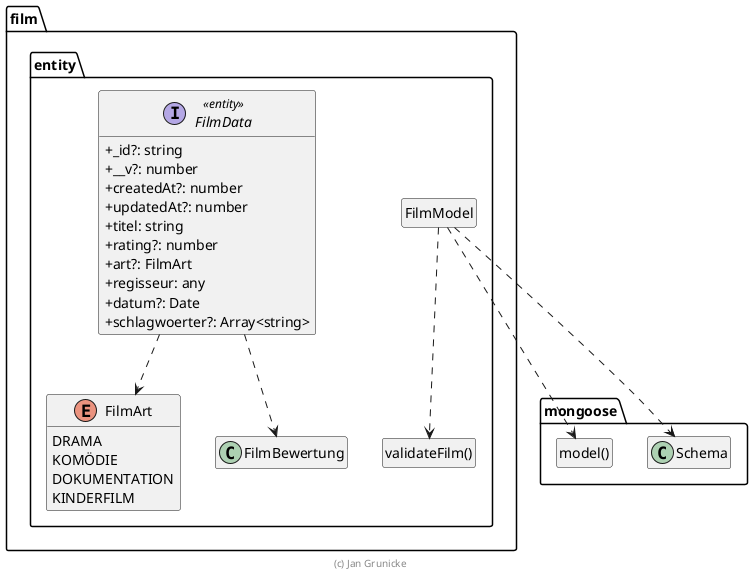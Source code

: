 @startuml Anwendungskern

!pragma useNewPackage
skinparam ClassAttributeIconSize 0
skinparam componentStyle uml12

package mongoose {
    class Schema

    class "model()" as model
    hide model circle
}

package film.entity {
    class "validateFilm()" as validateFilm
    hide validateFilm circle

    class FilmModel
    hide FilmModel circle

    FilmModel ..> Schema
    FilmModel ..> model
    FilmModel ..> validateFilm

    FilmData ..> FilmArt
    FilmData ..> FilmBewertung

    enum FilmArt {
        DRAMA
        KOMÖDIE
        DOKUMENTATION
        KINDERFILM
    }

    interface FilmData <<entity>> {
        + _id?: string
        + __v?: number
        + createdAt?: number
        + updatedAt?: number
        + titel: string
        + rating?: number
        + art?: FilmArt
        + regisseur: any
        + datum?: Date
        + schlagwoerter?: Array<string>
    }   
}
    hide empty members

    footer (c) Jan Grunicke

    @enduml
